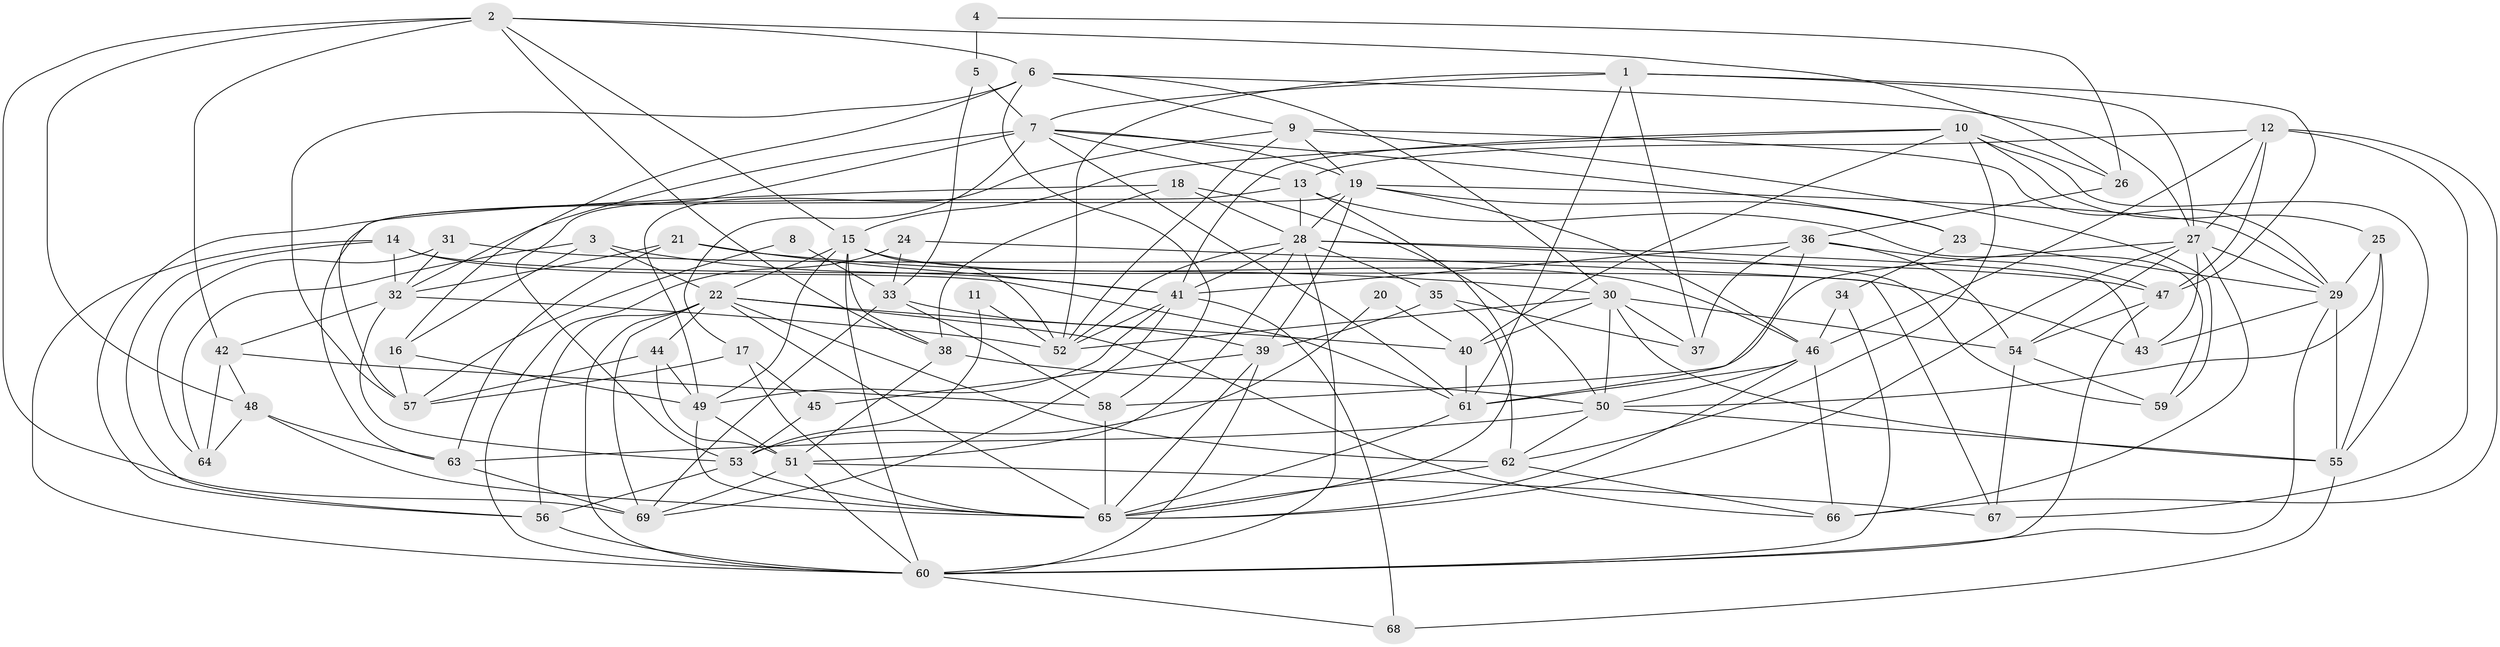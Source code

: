 // original degree distribution, {4: 0.2753623188405797, 7: 0.036231884057971016, 2: 0.14492753623188406, 5: 0.1956521739130435, 3: 0.2463768115942029, 6: 0.08695652173913043, 8: 0.014492753623188406}
// Generated by graph-tools (version 1.1) at 2025/02/03/09/25 03:02:11]
// undirected, 69 vertices, 196 edges
graph export_dot {
graph [start="1"]
  node [color=gray90,style=filled];
  1;
  2;
  3;
  4;
  5;
  6;
  7;
  8;
  9;
  10;
  11;
  12;
  13;
  14;
  15;
  16;
  17;
  18;
  19;
  20;
  21;
  22;
  23;
  24;
  25;
  26;
  27;
  28;
  29;
  30;
  31;
  32;
  33;
  34;
  35;
  36;
  37;
  38;
  39;
  40;
  41;
  42;
  43;
  44;
  45;
  46;
  47;
  48;
  49;
  50;
  51;
  52;
  53;
  54;
  55;
  56;
  57;
  58;
  59;
  60;
  61;
  62;
  63;
  64;
  65;
  66;
  67;
  68;
  69;
  1 -- 7 [weight=1.0];
  1 -- 27 [weight=1.0];
  1 -- 37 [weight=1.0];
  1 -- 47 [weight=1.0];
  1 -- 52 [weight=1.0];
  1 -- 61 [weight=1.0];
  2 -- 6 [weight=1.0];
  2 -- 15 [weight=1.0];
  2 -- 26 [weight=1.0];
  2 -- 38 [weight=1.0];
  2 -- 42 [weight=1.0];
  2 -- 48 [weight=1.0];
  2 -- 69 [weight=1.0];
  3 -- 16 [weight=1.0];
  3 -- 22 [weight=1.0];
  3 -- 41 [weight=1.0];
  3 -- 64 [weight=1.0];
  4 -- 5 [weight=2.0];
  4 -- 26 [weight=1.0];
  5 -- 7 [weight=1.0];
  5 -- 33 [weight=1.0];
  6 -- 9 [weight=1.0];
  6 -- 16 [weight=1.0];
  6 -- 27 [weight=1.0];
  6 -- 30 [weight=1.0];
  6 -- 57 [weight=1.0];
  6 -- 58 [weight=1.0];
  7 -- 13 [weight=1.0];
  7 -- 17 [weight=1.0];
  7 -- 19 [weight=1.0];
  7 -- 23 [weight=1.0];
  7 -- 32 [weight=1.0];
  7 -- 53 [weight=1.0];
  7 -- 61 [weight=1.0];
  8 -- 33 [weight=1.0];
  8 -- 57 [weight=1.0];
  9 -- 19 [weight=1.0];
  9 -- 29 [weight=1.0];
  9 -- 49 [weight=1.0];
  9 -- 52 [weight=1.0];
  9 -- 59 [weight=1.0];
  10 -- 15 [weight=1.0];
  10 -- 25 [weight=1.0];
  10 -- 26 [weight=1.0];
  10 -- 40 [weight=1.0];
  10 -- 41 [weight=1.0];
  10 -- 55 [weight=1.0];
  10 -- 62 [weight=1.0];
  11 -- 52 [weight=1.0];
  11 -- 53 [weight=1.0];
  12 -- 13 [weight=1.0];
  12 -- 27 [weight=1.0];
  12 -- 46 [weight=1.0];
  12 -- 47 [weight=1.0];
  12 -- 66 [weight=1.0];
  12 -- 67 [weight=1.0];
  13 -- 28 [weight=2.0];
  13 -- 57 [weight=1.0];
  13 -- 59 [weight=1.0];
  13 -- 65 [weight=1.0];
  14 -- 32 [weight=1.0];
  14 -- 43 [weight=1.0];
  14 -- 56 [weight=1.0];
  14 -- 60 [weight=1.0];
  14 -- 61 [weight=1.0];
  15 -- 22 [weight=1.0];
  15 -- 38 [weight=1.0];
  15 -- 46 [weight=1.0];
  15 -- 49 [weight=1.0];
  15 -- 52 [weight=1.0];
  15 -- 60 [weight=1.0];
  16 -- 49 [weight=1.0];
  16 -- 57 [weight=1.0];
  17 -- 45 [weight=1.0];
  17 -- 57 [weight=1.0];
  17 -- 65 [weight=2.0];
  18 -- 28 [weight=1.0];
  18 -- 38 [weight=1.0];
  18 -- 50 [weight=1.0];
  18 -- 56 [weight=1.0];
  19 -- 23 [weight=1.0];
  19 -- 28 [weight=1.0];
  19 -- 29 [weight=1.0];
  19 -- 39 [weight=1.0];
  19 -- 46 [weight=1.0];
  19 -- 63 [weight=1.0];
  20 -- 40 [weight=1.0];
  20 -- 53 [weight=1.0];
  21 -- 30 [weight=1.0];
  21 -- 32 [weight=1.0];
  21 -- 41 [weight=1.0];
  21 -- 63 [weight=1.0];
  22 -- 40 [weight=1.0];
  22 -- 44 [weight=1.0];
  22 -- 56 [weight=1.0];
  22 -- 60 [weight=1.0];
  22 -- 62 [weight=2.0];
  22 -- 65 [weight=1.0];
  22 -- 66 [weight=1.0];
  22 -- 69 [weight=1.0];
  23 -- 29 [weight=1.0];
  23 -- 34 [weight=1.0];
  24 -- 33 [weight=1.0];
  24 -- 60 [weight=1.0];
  24 -- 67 [weight=1.0];
  25 -- 29 [weight=1.0];
  25 -- 50 [weight=1.0];
  25 -- 55 [weight=1.0];
  26 -- 36 [weight=1.0];
  27 -- 29 [weight=1.0];
  27 -- 43 [weight=1.0];
  27 -- 54 [weight=1.0];
  27 -- 58 [weight=1.0];
  27 -- 65 [weight=1.0];
  27 -- 66 [weight=1.0];
  28 -- 35 [weight=1.0];
  28 -- 41 [weight=1.0];
  28 -- 43 [weight=1.0];
  28 -- 51 [weight=1.0];
  28 -- 52 [weight=1.0];
  28 -- 59 [weight=1.0];
  28 -- 60 [weight=1.0];
  29 -- 43 [weight=1.0];
  29 -- 55 [weight=1.0];
  29 -- 60 [weight=1.0];
  30 -- 37 [weight=1.0];
  30 -- 40 [weight=1.0];
  30 -- 50 [weight=1.0];
  30 -- 52 [weight=1.0];
  30 -- 54 [weight=2.0];
  30 -- 55 [weight=1.0];
  31 -- 32 [weight=1.0];
  31 -- 47 [weight=1.0];
  31 -- 64 [weight=1.0];
  32 -- 42 [weight=1.0];
  32 -- 52 [weight=1.0];
  32 -- 53 [weight=1.0];
  33 -- 39 [weight=1.0];
  33 -- 58 [weight=1.0];
  33 -- 69 [weight=1.0];
  34 -- 46 [weight=1.0];
  34 -- 60 [weight=1.0];
  35 -- 37 [weight=1.0];
  35 -- 39 [weight=1.0];
  35 -- 62 [weight=1.0];
  36 -- 37 [weight=1.0];
  36 -- 41 [weight=1.0];
  36 -- 47 [weight=1.0];
  36 -- 54 [weight=1.0];
  36 -- 61 [weight=1.0];
  38 -- 50 [weight=1.0];
  38 -- 51 [weight=2.0];
  39 -- 45 [weight=1.0];
  39 -- 60 [weight=1.0];
  39 -- 65 [weight=1.0];
  40 -- 61 [weight=1.0];
  41 -- 49 [weight=2.0];
  41 -- 52 [weight=1.0];
  41 -- 68 [weight=1.0];
  41 -- 69 [weight=1.0];
  42 -- 48 [weight=1.0];
  42 -- 58 [weight=1.0];
  42 -- 64 [weight=1.0];
  44 -- 49 [weight=1.0];
  44 -- 51 [weight=1.0];
  44 -- 57 [weight=1.0];
  45 -- 53 [weight=2.0];
  46 -- 50 [weight=1.0];
  46 -- 61 [weight=1.0];
  46 -- 65 [weight=1.0];
  46 -- 66 [weight=1.0];
  47 -- 54 [weight=1.0];
  47 -- 60 [weight=1.0];
  48 -- 63 [weight=1.0];
  48 -- 64 [weight=1.0];
  48 -- 65 [weight=1.0];
  49 -- 51 [weight=1.0];
  49 -- 65 [weight=1.0];
  50 -- 55 [weight=1.0];
  50 -- 62 [weight=1.0];
  50 -- 63 [weight=1.0];
  51 -- 60 [weight=2.0];
  51 -- 67 [weight=1.0];
  51 -- 69 [weight=1.0];
  53 -- 56 [weight=1.0];
  53 -- 65 [weight=1.0];
  54 -- 59 [weight=1.0];
  54 -- 67 [weight=1.0];
  55 -- 68 [weight=1.0];
  56 -- 60 [weight=1.0];
  58 -- 65 [weight=1.0];
  60 -- 68 [weight=1.0];
  61 -- 65 [weight=1.0];
  62 -- 65 [weight=1.0];
  62 -- 66 [weight=1.0];
  63 -- 69 [weight=1.0];
}
